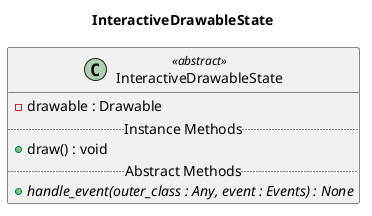 @startuml InteractiveDrawableState
title InteractiveDrawableState
class InteractiveDrawableState <<abstract>>{
  - drawable : Drawable
  ..Instance Methods..
   + draw() : void
  ..Abstract Methods..
  {abstract} + handle_event(outer_class : Any, event : Events) : None
}
@enduml